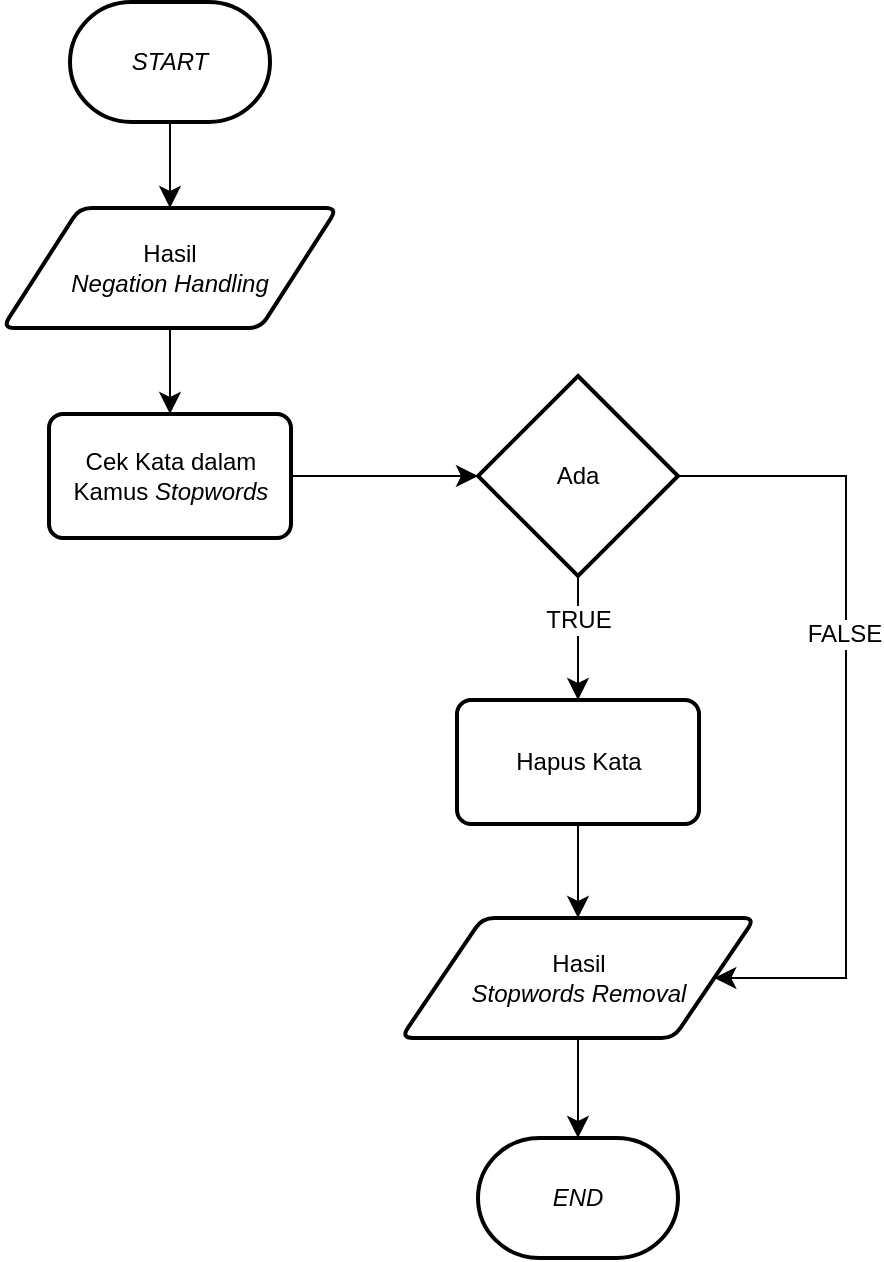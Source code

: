 <mxfile version="24.8.6">
  <diagram name="Page-1" id="u_DfnP1SvC1E8NIF89Vb">
    <mxGraphModel dx="1218" dy="1294" grid="0" gridSize="10" guides="1" tooltips="1" connect="1" arrows="1" fold="1" page="0" pageScale="1" pageWidth="850" pageHeight="1100" math="0" shadow="0">
      <root>
        <mxCell id="0" />
        <mxCell id="1" parent="0" />
        <mxCell id="r0pPnqGDMyMbdlpLoSNq-6" style="edgeStyle=none;curved=1;rounded=0;orthogonalLoop=1;jettySize=auto;html=1;exitX=0.5;exitY=1;exitDx=0;exitDy=0;exitPerimeter=0;entryX=0.5;entryY=0;entryDx=0;entryDy=0;fontSize=12;startSize=8;endSize=8;" edge="1" parent="1" source="r0pPnqGDMyMbdlpLoSNq-1" target="r0pPnqGDMyMbdlpLoSNq-3">
          <mxGeometry relative="1" as="geometry" />
        </mxCell>
        <mxCell id="r0pPnqGDMyMbdlpLoSNq-1" value="&lt;i&gt;START&lt;/i&gt;" style="strokeWidth=2;html=1;shape=mxgraph.flowchart.terminator;whiteSpace=wrap;" vertex="1" parent="1">
          <mxGeometry x="-45" y="-26" width="100" height="60" as="geometry" />
        </mxCell>
        <mxCell id="r0pPnqGDMyMbdlpLoSNq-2" value="&lt;i&gt;END&lt;/i&gt;" style="strokeWidth=2;html=1;shape=mxgraph.flowchart.terminator;whiteSpace=wrap;" vertex="1" parent="1">
          <mxGeometry x="159" y="542" width="100" height="60" as="geometry" />
        </mxCell>
        <mxCell id="r0pPnqGDMyMbdlpLoSNq-7" style="edgeStyle=none;curved=1;rounded=0;orthogonalLoop=1;jettySize=auto;html=1;exitX=0.5;exitY=1;exitDx=0;exitDy=0;entryX=0.5;entryY=0;entryDx=0;entryDy=0;fontSize=12;startSize=8;endSize=8;" edge="1" parent="1" source="r0pPnqGDMyMbdlpLoSNq-3" target="r0pPnqGDMyMbdlpLoSNq-4">
          <mxGeometry relative="1" as="geometry" />
        </mxCell>
        <mxCell id="r0pPnqGDMyMbdlpLoSNq-3" value="Hasil&lt;div&gt;&lt;i&gt;Negation Handling&lt;/i&gt;&lt;/div&gt;" style="shape=parallelogram;html=1;strokeWidth=2;perimeter=parallelogramPerimeter;whiteSpace=wrap;rounded=1;arcSize=12;size=0.23;" vertex="1" parent="1">
          <mxGeometry x="-78.75" y="77" width="167.5" height="60" as="geometry" />
        </mxCell>
        <mxCell id="r0pPnqGDMyMbdlpLoSNq-4" value="Cek Kata dalam&lt;div&gt;Kamus &lt;i&gt;Stopwords&lt;/i&gt;&lt;/div&gt;" style="rounded=1;whiteSpace=wrap;html=1;absoluteArcSize=1;arcSize=14;strokeWidth=2;" vertex="1" parent="1">
          <mxGeometry x="-55.5" y="180" width="121" height="62" as="geometry" />
        </mxCell>
        <mxCell id="r0pPnqGDMyMbdlpLoSNq-10" style="edgeStyle=none;curved=1;rounded=0;orthogonalLoop=1;jettySize=auto;html=1;exitX=0.5;exitY=1;exitDx=0;exitDy=0;exitPerimeter=0;entryX=0.5;entryY=0;entryDx=0;entryDy=0;fontSize=12;startSize=8;endSize=8;" edge="1" parent="1" source="r0pPnqGDMyMbdlpLoSNq-5" target="r0pPnqGDMyMbdlpLoSNq-9">
          <mxGeometry relative="1" as="geometry" />
        </mxCell>
        <mxCell id="r0pPnqGDMyMbdlpLoSNq-11" value="TRUE" style="edgeLabel;html=1;align=center;verticalAlign=middle;resizable=0;points=[];fontSize=12;" vertex="1" connectable="0" parent="r0pPnqGDMyMbdlpLoSNq-10">
          <mxGeometry x="-0.294" relative="1" as="geometry">
            <mxPoint as="offset" />
          </mxGeometry>
        </mxCell>
        <mxCell id="r0pPnqGDMyMbdlpLoSNq-15" style="edgeStyle=orthogonalEdgeStyle;rounded=0;orthogonalLoop=1;jettySize=auto;html=1;exitX=1;exitY=0.5;exitDx=0;exitDy=0;exitPerimeter=0;entryX=1;entryY=0.5;entryDx=0;entryDy=0;fontSize=12;startSize=8;endSize=8;" edge="1" parent="1" source="r0pPnqGDMyMbdlpLoSNq-5" target="r0pPnqGDMyMbdlpLoSNq-12">
          <mxGeometry relative="1" as="geometry">
            <Array as="points">
              <mxPoint x="343" y="211" />
              <mxPoint x="343" y="462" />
            </Array>
          </mxGeometry>
        </mxCell>
        <mxCell id="r0pPnqGDMyMbdlpLoSNq-16" value="FALSE" style="edgeLabel;html=1;align=center;verticalAlign=middle;resizable=0;points=[];fontSize=12;" vertex="1" connectable="0" parent="r0pPnqGDMyMbdlpLoSNq-15">
          <mxGeometry x="-0.189" y="-1" relative="1" as="geometry">
            <mxPoint as="offset" />
          </mxGeometry>
        </mxCell>
        <mxCell id="r0pPnqGDMyMbdlpLoSNq-5" value="Ada" style="strokeWidth=2;html=1;shape=mxgraph.flowchart.decision;whiteSpace=wrap;" vertex="1" parent="1">
          <mxGeometry x="159" y="161" width="100" height="100" as="geometry" />
        </mxCell>
        <mxCell id="r0pPnqGDMyMbdlpLoSNq-8" style="edgeStyle=none;curved=1;rounded=0;orthogonalLoop=1;jettySize=auto;html=1;exitX=1;exitY=0.5;exitDx=0;exitDy=0;entryX=0;entryY=0.5;entryDx=0;entryDy=0;entryPerimeter=0;fontSize=12;startSize=8;endSize=8;" edge="1" parent="1" source="r0pPnqGDMyMbdlpLoSNq-4" target="r0pPnqGDMyMbdlpLoSNq-5">
          <mxGeometry relative="1" as="geometry" />
        </mxCell>
        <mxCell id="r0pPnqGDMyMbdlpLoSNq-13" style="edgeStyle=none;curved=1;rounded=0;orthogonalLoop=1;jettySize=auto;html=1;exitX=0.5;exitY=1;exitDx=0;exitDy=0;entryX=0.5;entryY=0;entryDx=0;entryDy=0;fontSize=12;startSize=8;endSize=8;" edge="1" parent="1" source="r0pPnqGDMyMbdlpLoSNq-9" target="r0pPnqGDMyMbdlpLoSNq-12">
          <mxGeometry relative="1" as="geometry" />
        </mxCell>
        <mxCell id="r0pPnqGDMyMbdlpLoSNq-9" value="Hapus Kata" style="rounded=1;whiteSpace=wrap;html=1;absoluteArcSize=1;arcSize=14;strokeWidth=2;" vertex="1" parent="1">
          <mxGeometry x="148.5" y="323" width="121" height="62" as="geometry" />
        </mxCell>
        <mxCell id="r0pPnqGDMyMbdlpLoSNq-12" value="Hasil&lt;div&gt;&lt;i&gt;Stopwords Removal&lt;/i&gt;&lt;/div&gt;" style="shape=parallelogram;html=1;strokeWidth=2;perimeter=parallelogramPerimeter;whiteSpace=wrap;rounded=1;arcSize=12;size=0.23;" vertex="1" parent="1">
          <mxGeometry x="120.5" y="432" width="177" height="60" as="geometry" />
        </mxCell>
        <mxCell id="r0pPnqGDMyMbdlpLoSNq-14" style="edgeStyle=none;curved=1;rounded=0;orthogonalLoop=1;jettySize=auto;html=1;exitX=0.5;exitY=1;exitDx=0;exitDy=0;entryX=0.5;entryY=0;entryDx=0;entryDy=0;entryPerimeter=0;fontSize=12;startSize=8;endSize=8;" edge="1" parent="1" source="r0pPnqGDMyMbdlpLoSNq-12" target="r0pPnqGDMyMbdlpLoSNq-2">
          <mxGeometry relative="1" as="geometry" />
        </mxCell>
      </root>
    </mxGraphModel>
  </diagram>
</mxfile>
